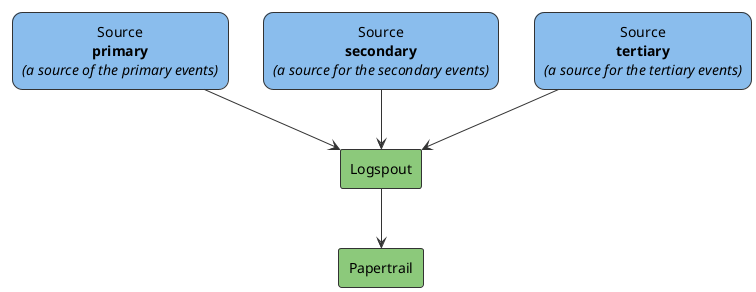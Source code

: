 @startuml
!theme plain
!include <awslib/AWSSimplified>

<style>
componentDiagram {
  BackGroundColor white
  LineThickness 1
  LineColor #333333
}
document {
  BackGroundColor white
}
</style>

' skinparam monochrome true
skinparam defaulttextalignment center

skinparam sequence {
    ArrowColor #333333
}

skinparam rectangle {
    RoundCorner<< round20 >> 20
    RoundCorner<< round30 >> 30
    RoundCorner<< round40 >> 40
    RoundCorner<< round50 >> 50
}

rectangle "Source\n**primary**\n//(a source of the primary events)//" as sourceprimary <<round20>> #8abded
rectangle "Source\n**secondary**\n//(a source for the secondary events)//" as sourcesecondary <<round20>> #8abded
rectangle "Source\n**tertiary**\n//(a source for the tertiary events)//" as sourcetertiary <<round20>> #8abded

rectangle "Logspout" as logspout #8cc97b
rectangle "Papertrail" as papertrail #8cc97b

sourceprimary -down-> logspout
sourcesecondary -down-> logspout
sourcetertiary -down-> logspout

logspout -down-> papertrail

@enduml
